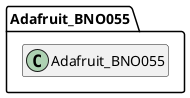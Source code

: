 @startuml Adafruit BNO055 Library

package "Adafruit_BNO055" {
    class Adafruit_BNO055 {
    }
}

hide empty members

@enduml